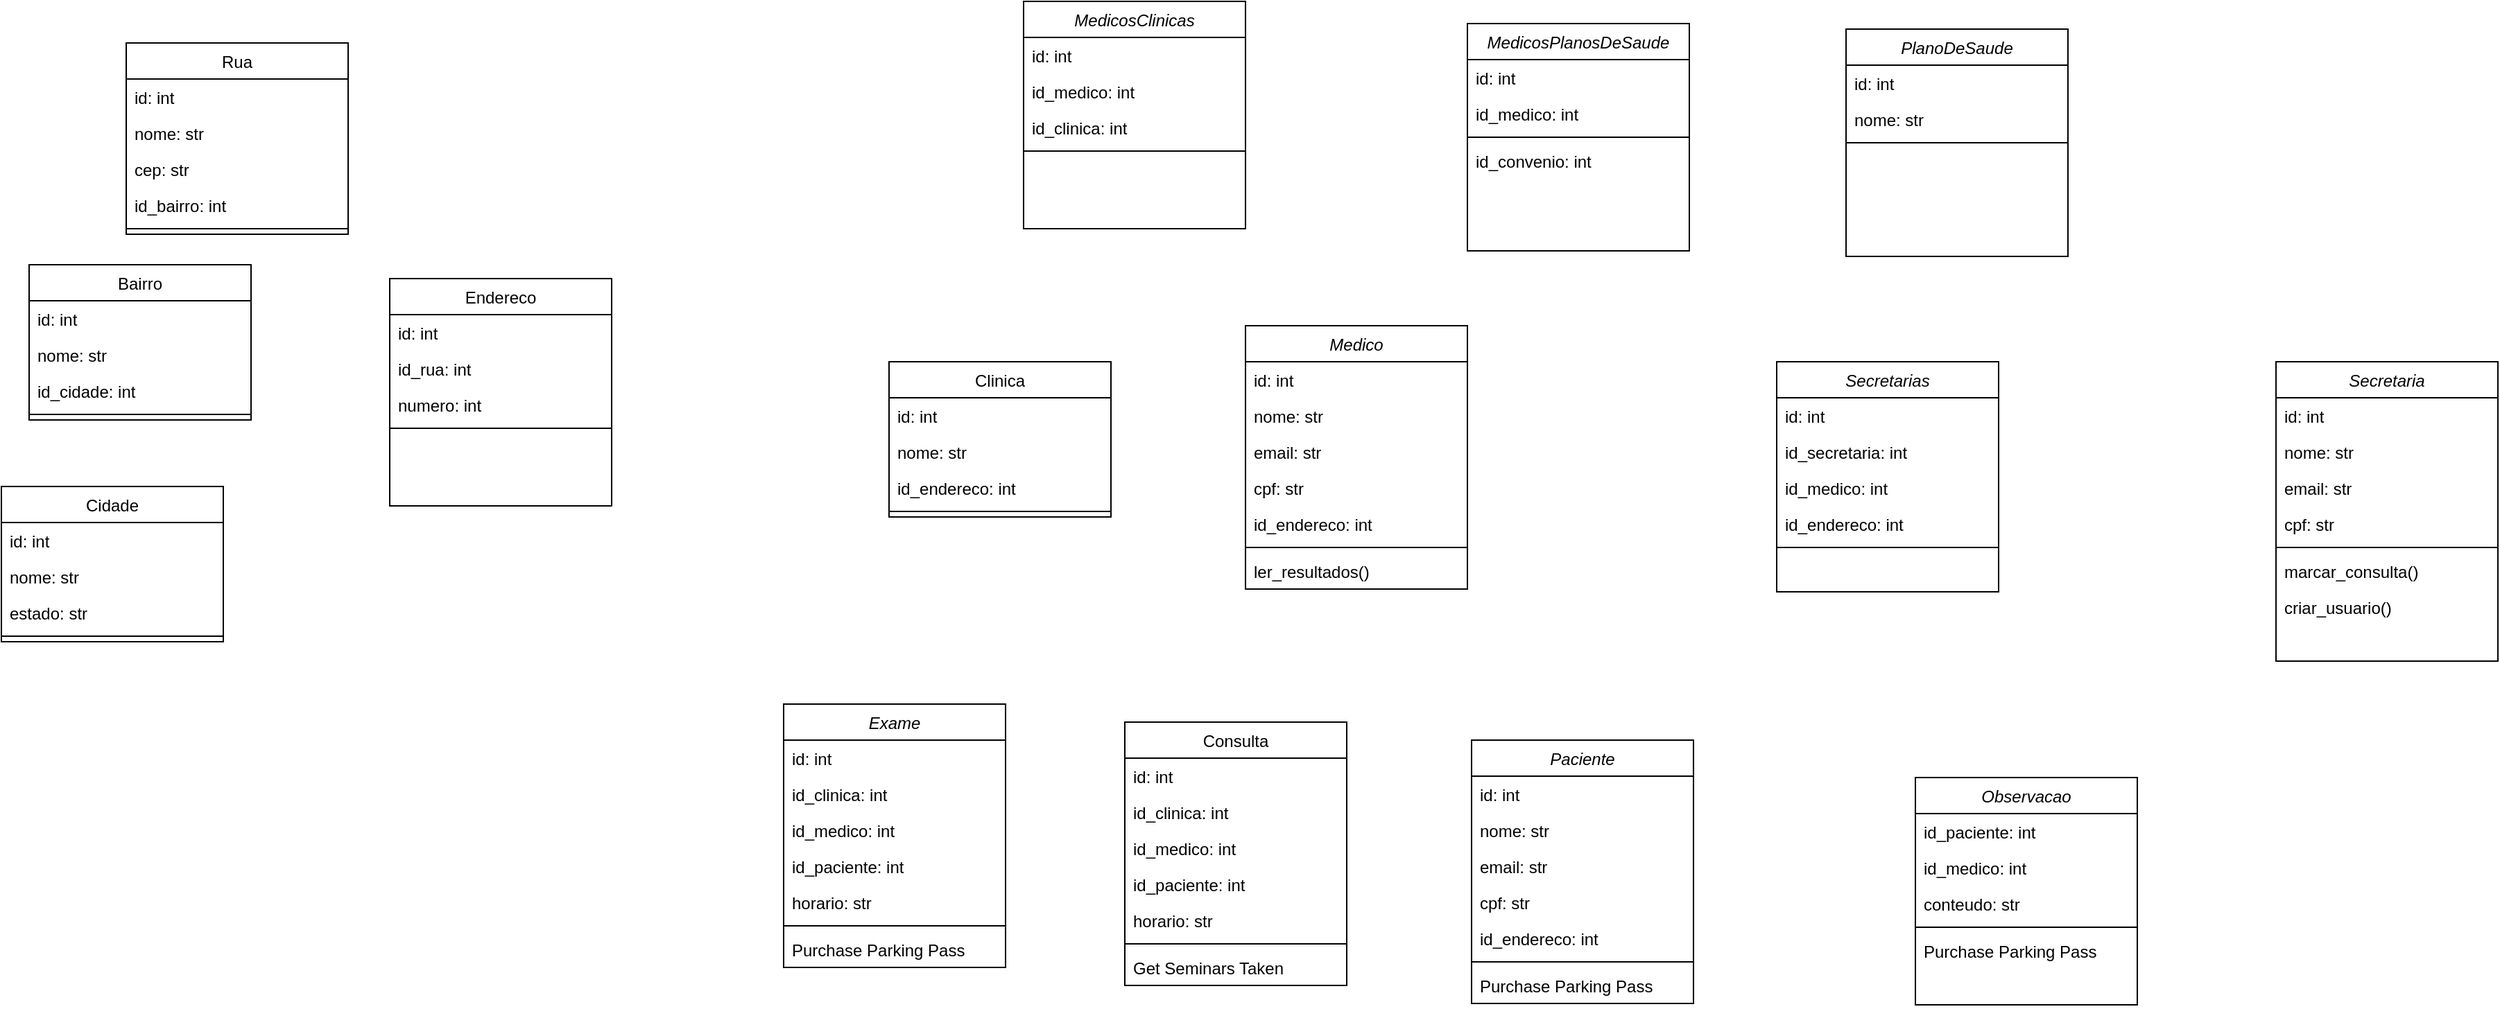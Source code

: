 <mxfile version="26.1.1">
  <diagram id="C5RBs43oDa-KdzZeNtuy" name="Page-1">
    <mxGraphModel dx="2589" dy="1990" grid="1" gridSize="10" guides="1" tooltips="1" connect="1" arrows="1" fold="1" page="1" pageScale="1" pageWidth="827" pageHeight="1169" math="0" shadow="0">
      <root>
        <mxCell id="WIyWlLk6GJQsqaUBKTNV-0" />
        <mxCell id="WIyWlLk6GJQsqaUBKTNV-1" parent="WIyWlLk6GJQsqaUBKTNV-0" />
        <mxCell id="zkfFHV4jXpPFQw0GAbJ--0" value="Observacao" style="swimlane;fontStyle=2;align=center;verticalAlign=top;childLayout=stackLayout;horizontal=1;startSize=26;horizontalStack=0;resizeParent=1;resizeLast=0;collapsible=1;marginBottom=0;rounded=0;shadow=0;strokeWidth=1;" parent="WIyWlLk6GJQsqaUBKTNV-1" vertex="1">
          <mxGeometry x="1150" y="380" width="160" height="164" as="geometry">
            <mxRectangle x="230" y="140" width="160" height="26" as="alternateBounds" />
          </mxGeometry>
        </mxCell>
        <mxCell id="zkfFHV4jXpPFQw0GAbJ--1" value="id_paciente: int" style="text;align=left;verticalAlign=top;spacingLeft=4;spacingRight=4;overflow=hidden;rotatable=0;points=[[0,0.5],[1,0.5]];portConstraint=eastwest;" parent="zkfFHV4jXpPFQw0GAbJ--0" vertex="1">
          <mxGeometry y="26" width="160" height="26" as="geometry" />
        </mxCell>
        <mxCell id="SX7Bbc2QHcD6YAkWvThL-48" value="id_medico: int" style="text;align=left;verticalAlign=top;spacingLeft=4;spacingRight=4;overflow=hidden;rotatable=0;points=[[0,0.5],[1,0.5]];portConstraint=eastwest;" vertex="1" parent="zkfFHV4jXpPFQw0GAbJ--0">
          <mxGeometry y="52" width="160" height="26" as="geometry" />
        </mxCell>
        <mxCell id="zkfFHV4jXpPFQw0GAbJ--2" value="conteudo: str" style="text;align=left;verticalAlign=top;spacingLeft=4;spacingRight=4;overflow=hidden;rotatable=0;points=[[0,0.5],[1,0.5]];portConstraint=eastwest;rounded=0;shadow=0;html=0;" parent="zkfFHV4jXpPFQw0GAbJ--0" vertex="1">
          <mxGeometry y="78" width="160" height="26" as="geometry" />
        </mxCell>
        <mxCell id="zkfFHV4jXpPFQw0GAbJ--4" value="" style="line;html=1;strokeWidth=1;align=left;verticalAlign=middle;spacingTop=-1;spacingLeft=3;spacingRight=3;rotatable=0;labelPosition=right;points=[];portConstraint=eastwest;" parent="zkfFHV4jXpPFQw0GAbJ--0" vertex="1">
          <mxGeometry y="104" width="160" height="8" as="geometry" />
        </mxCell>
        <mxCell id="zkfFHV4jXpPFQw0GAbJ--5" value="Purchase Parking Pass" style="text;align=left;verticalAlign=top;spacingLeft=4;spacingRight=4;overflow=hidden;rotatable=0;points=[[0,0.5],[1,0.5]];portConstraint=eastwest;" parent="zkfFHV4jXpPFQw0GAbJ--0" vertex="1">
          <mxGeometry y="112" width="160" height="26" as="geometry" />
        </mxCell>
        <mxCell id="zkfFHV4jXpPFQw0GAbJ--6" value="Consulta" style="swimlane;fontStyle=0;align=center;verticalAlign=top;childLayout=stackLayout;horizontal=1;startSize=26;horizontalStack=0;resizeParent=1;resizeLast=0;collapsible=1;marginBottom=0;rounded=0;shadow=0;strokeWidth=1;" parent="WIyWlLk6GJQsqaUBKTNV-1" vertex="1">
          <mxGeometry x="580" y="340" width="160" height="190" as="geometry">
            <mxRectangle x="130" y="380" width="160" height="26" as="alternateBounds" />
          </mxGeometry>
        </mxCell>
        <mxCell id="zkfFHV4jXpPFQw0GAbJ--8" value="id: int" style="text;align=left;verticalAlign=top;spacingLeft=4;spacingRight=4;overflow=hidden;rotatable=0;points=[[0,0.5],[1,0.5]];portConstraint=eastwest;rounded=0;shadow=0;html=0;" parent="zkfFHV4jXpPFQw0GAbJ--6" vertex="1">
          <mxGeometry y="26" width="160" height="26" as="geometry" />
        </mxCell>
        <mxCell id="SX7Bbc2QHcD6YAkWvThL-60" value="id_clinica: int" style="text;align=left;verticalAlign=top;spacingLeft=4;spacingRight=4;overflow=hidden;rotatable=0;points=[[0,0.5],[1,0.5]];portConstraint=eastwest;rounded=0;shadow=0;html=0;" vertex="1" parent="zkfFHV4jXpPFQw0GAbJ--6">
          <mxGeometry y="52" width="160" height="26" as="geometry" />
        </mxCell>
        <mxCell id="SX7Bbc2QHcD6YAkWvThL-52" value="id_medico: int" style="text;align=left;verticalAlign=top;spacingLeft=4;spacingRight=4;overflow=hidden;rotatable=0;points=[[0,0.5],[1,0.5]];portConstraint=eastwest;" vertex="1" parent="zkfFHV4jXpPFQw0GAbJ--6">
          <mxGeometry y="78" width="160" height="26" as="geometry" />
        </mxCell>
        <mxCell id="SX7Bbc2QHcD6YAkWvThL-54" value="id_paciente: int" style="text;align=left;verticalAlign=top;spacingLeft=4;spacingRight=4;overflow=hidden;rotatable=0;points=[[0,0.5],[1,0.5]];portConstraint=eastwest;" vertex="1" parent="zkfFHV4jXpPFQw0GAbJ--6">
          <mxGeometry y="104" width="160" height="26" as="geometry" />
        </mxCell>
        <mxCell id="zkfFHV4jXpPFQw0GAbJ--7" value="horario: str" style="text;align=left;verticalAlign=top;spacingLeft=4;spacingRight=4;overflow=hidden;rotatable=0;points=[[0,0.5],[1,0.5]];portConstraint=eastwest;" parent="zkfFHV4jXpPFQw0GAbJ--6" vertex="1">
          <mxGeometry y="130" width="160" height="26" as="geometry" />
        </mxCell>
        <mxCell id="zkfFHV4jXpPFQw0GAbJ--9" value="" style="line;html=1;strokeWidth=1;align=left;verticalAlign=middle;spacingTop=-1;spacingLeft=3;spacingRight=3;rotatable=0;labelPosition=right;points=[];portConstraint=eastwest;" parent="zkfFHV4jXpPFQw0GAbJ--6" vertex="1">
          <mxGeometry y="156" width="160" height="8" as="geometry" />
        </mxCell>
        <mxCell id="zkfFHV4jXpPFQw0GAbJ--11" value="Get Seminars Taken" style="text;align=left;verticalAlign=top;spacingLeft=4;spacingRight=4;overflow=hidden;rotatable=0;points=[[0,0.5],[1,0.5]];portConstraint=eastwest;" parent="zkfFHV4jXpPFQw0GAbJ--6" vertex="1">
          <mxGeometry y="164" width="160" height="26" as="geometry" />
        </mxCell>
        <mxCell id="zkfFHV4jXpPFQw0GAbJ--13" value="Clinica" style="swimlane;fontStyle=0;align=center;verticalAlign=top;childLayout=stackLayout;horizontal=1;startSize=26;horizontalStack=0;resizeParent=1;resizeLast=0;collapsible=1;marginBottom=0;rounded=0;shadow=0;strokeWidth=1;" parent="WIyWlLk6GJQsqaUBKTNV-1" vertex="1">
          <mxGeometry x="410" y="80" width="160" height="112" as="geometry">
            <mxRectangle x="340" y="380" width="170" height="26" as="alternateBounds" />
          </mxGeometry>
        </mxCell>
        <mxCell id="zkfFHV4jXpPFQw0GAbJ--14" value="id: int" style="text;align=left;verticalAlign=top;spacingLeft=4;spacingRight=4;overflow=hidden;rotatable=0;points=[[0,0.5],[1,0.5]];portConstraint=eastwest;" parent="zkfFHV4jXpPFQw0GAbJ--13" vertex="1">
          <mxGeometry y="26" width="160" height="26" as="geometry" />
        </mxCell>
        <mxCell id="SX7Bbc2QHcD6YAkWvThL-89" value="nome: str" style="text;align=left;verticalAlign=top;spacingLeft=4;spacingRight=4;overflow=hidden;rotatable=0;points=[[0,0.5],[1,0.5]];portConstraint=eastwest;" vertex="1" parent="zkfFHV4jXpPFQw0GAbJ--13">
          <mxGeometry y="52" width="160" height="26" as="geometry" />
        </mxCell>
        <mxCell id="SX7Bbc2QHcD6YAkWvThL-118" value="id_endereco: int" style="text;align=left;verticalAlign=top;spacingLeft=4;spacingRight=4;overflow=hidden;rotatable=0;points=[[0,0.5],[1,0.5]];portConstraint=eastwest;" vertex="1" parent="zkfFHV4jXpPFQw0GAbJ--13">
          <mxGeometry y="78" width="160" height="26" as="geometry" />
        </mxCell>
        <mxCell id="zkfFHV4jXpPFQw0GAbJ--15" value="" style="line;html=1;strokeWidth=1;align=left;verticalAlign=middle;spacingTop=-1;spacingLeft=3;spacingRight=3;rotatable=0;labelPosition=right;points=[];portConstraint=eastwest;" parent="zkfFHV4jXpPFQw0GAbJ--13" vertex="1">
          <mxGeometry y="104" width="160" height="8" as="geometry" />
        </mxCell>
        <mxCell id="SX7Bbc2QHcD6YAkWvThL-0" value="Paciente" style="swimlane;fontStyle=2;align=center;verticalAlign=top;childLayout=stackLayout;horizontal=1;startSize=26;horizontalStack=0;resizeParent=1;resizeLast=0;collapsible=1;marginBottom=0;rounded=0;shadow=0;strokeWidth=1;" vertex="1" parent="WIyWlLk6GJQsqaUBKTNV-1">
          <mxGeometry x="830" y="353" width="160" height="190" as="geometry">
            <mxRectangle x="230" y="140" width="160" height="26" as="alternateBounds" />
          </mxGeometry>
        </mxCell>
        <mxCell id="SX7Bbc2QHcD6YAkWvThL-71" value="id: int" style="text;align=left;verticalAlign=top;spacingLeft=4;spacingRight=4;overflow=hidden;rotatable=0;points=[[0,0.5],[1,0.5]];portConstraint=eastwest;" vertex="1" parent="SX7Bbc2QHcD6YAkWvThL-0">
          <mxGeometry y="26" width="160" height="26" as="geometry" />
        </mxCell>
        <mxCell id="SX7Bbc2QHcD6YAkWvThL-73" value="nome: str" style="text;align=left;verticalAlign=top;spacingLeft=4;spacingRight=4;overflow=hidden;rotatable=0;points=[[0,0.5],[1,0.5]];portConstraint=eastwest;rounded=0;shadow=0;html=0;" vertex="1" parent="SX7Bbc2QHcD6YAkWvThL-0">
          <mxGeometry y="52" width="160" height="26" as="geometry" />
        </mxCell>
        <mxCell id="SX7Bbc2QHcD6YAkWvThL-78" value="email: str" style="text;align=left;verticalAlign=top;spacingLeft=4;spacingRight=4;overflow=hidden;rotatable=0;points=[[0,0.5],[1,0.5]];portConstraint=eastwest;rounded=0;shadow=0;html=0;" vertex="1" parent="SX7Bbc2QHcD6YAkWvThL-0">
          <mxGeometry y="78" width="160" height="26" as="geometry" />
        </mxCell>
        <mxCell id="SX7Bbc2QHcD6YAkWvThL-72" value="cpf: str" style="text;align=left;verticalAlign=top;spacingLeft=4;spacingRight=4;overflow=hidden;rotatable=0;points=[[0,0.5],[1,0.5]];portConstraint=eastwest;" vertex="1" parent="SX7Bbc2QHcD6YAkWvThL-0">
          <mxGeometry y="104" width="160" height="26" as="geometry" />
        </mxCell>
        <mxCell id="SX7Bbc2QHcD6YAkWvThL-141" value="id_endereco: int" style="text;align=left;verticalAlign=top;spacingLeft=4;spacingRight=4;overflow=hidden;rotatable=0;points=[[0,0.5],[1,0.5]];portConstraint=eastwest;" vertex="1" parent="SX7Bbc2QHcD6YAkWvThL-0">
          <mxGeometry y="130" width="160" height="26" as="geometry" />
        </mxCell>
        <mxCell id="SX7Bbc2QHcD6YAkWvThL-4" value="" style="line;html=1;strokeWidth=1;align=left;verticalAlign=middle;spacingTop=-1;spacingLeft=3;spacingRight=3;rotatable=0;labelPosition=right;points=[];portConstraint=eastwest;" vertex="1" parent="SX7Bbc2QHcD6YAkWvThL-0">
          <mxGeometry y="156" width="160" height="8" as="geometry" />
        </mxCell>
        <mxCell id="SX7Bbc2QHcD6YAkWvThL-5" value="Purchase Parking Pass" style="text;align=left;verticalAlign=top;spacingLeft=4;spacingRight=4;overflow=hidden;rotatable=0;points=[[0,0.5],[1,0.5]];portConstraint=eastwest;" vertex="1" parent="SX7Bbc2QHcD6YAkWvThL-0">
          <mxGeometry y="164" width="160" height="26" as="geometry" />
        </mxCell>
        <mxCell id="SX7Bbc2QHcD6YAkWvThL-7" value="Medico" style="swimlane;fontStyle=2;align=center;verticalAlign=top;childLayout=stackLayout;horizontal=1;startSize=26;horizontalStack=0;resizeParent=1;resizeLast=0;collapsible=1;marginBottom=0;rounded=0;shadow=0;strokeWidth=1;" vertex="1" parent="WIyWlLk6GJQsqaUBKTNV-1">
          <mxGeometry x="667" y="54" width="160" height="190" as="geometry">
            <mxRectangle x="230" y="140" width="160" height="26" as="alternateBounds" />
          </mxGeometry>
        </mxCell>
        <mxCell id="SX7Bbc2QHcD6YAkWvThL-68" value="id: int" style="text;align=left;verticalAlign=top;spacingLeft=4;spacingRight=4;overflow=hidden;rotatable=0;points=[[0,0.5],[1,0.5]];portConstraint=eastwest;" vertex="1" parent="SX7Bbc2QHcD6YAkWvThL-7">
          <mxGeometry y="26" width="160" height="26" as="geometry" />
        </mxCell>
        <mxCell id="SX7Bbc2QHcD6YAkWvThL-69" value="nome: str" style="text;align=left;verticalAlign=top;spacingLeft=4;spacingRight=4;overflow=hidden;rotatable=0;points=[[0,0.5],[1,0.5]];portConstraint=eastwest;" vertex="1" parent="SX7Bbc2QHcD6YAkWvThL-7">
          <mxGeometry y="52" width="160" height="26" as="geometry" />
        </mxCell>
        <mxCell id="SX7Bbc2QHcD6YAkWvThL-70" value="email: str" style="text;align=left;verticalAlign=top;spacingLeft=4;spacingRight=4;overflow=hidden;rotatable=0;points=[[0,0.5],[1,0.5]];portConstraint=eastwest;rounded=0;shadow=0;html=0;" vertex="1" parent="SX7Bbc2QHcD6YAkWvThL-7">
          <mxGeometry y="78" width="160" height="26" as="geometry" />
        </mxCell>
        <mxCell id="SX7Bbc2QHcD6YAkWvThL-79" value="cpf: str" style="text;align=left;verticalAlign=top;spacingLeft=4;spacingRight=4;overflow=hidden;rotatable=0;points=[[0,0.5],[1,0.5]];portConstraint=eastwest;" vertex="1" parent="SX7Bbc2QHcD6YAkWvThL-7">
          <mxGeometry y="104" width="160" height="26" as="geometry" />
        </mxCell>
        <mxCell id="SX7Bbc2QHcD6YAkWvThL-142" value="id_endereco: int" style="text;align=left;verticalAlign=top;spacingLeft=4;spacingRight=4;overflow=hidden;rotatable=0;points=[[0,0.5],[1,0.5]];portConstraint=eastwest;" vertex="1" parent="SX7Bbc2QHcD6YAkWvThL-7">
          <mxGeometry y="130" width="160" height="26" as="geometry" />
        </mxCell>
        <mxCell id="SX7Bbc2QHcD6YAkWvThL-11" value="" style="line;html=1;strokeWidth=1;align=left;verticalAlign=middle;spacingTop=-1;spacingLeft=3;spacingRight=3;rotatable=0;labelPosition=right;points=[];portConstraint=eastwest;" vertex="1" parent="SX7Bbc2QHcD6YAkWvThL-7">
          <mxGeometry y="156" width="160" height="8" as="geometry" />
        </mxCell>
        <mxCell id="SX7Bbc2QHcD6YAkWvThL-12" value="ler_resultados()" style="text;align=left;verticalAlign=top;spacingLeft=4;spacingRight=4;overflow=hidden;rotatable=0;points=[[0,0.5],[1,0.5]];portConstraint=eastwest;" vertex="1" parent="SX7Bbc2QHcD6YAkWvThL-7">
          <mxGeometry y="164" width="160" height="26" as="geometry" />
        </mxCell>
        <mxCell id="SX7Bbc2QHcD6YAkWvThL-14" value="Exame" style="swimlane;fontStyle=2;align=center;verticalAlign=top;childLayout=stackLayout;horizontal=1;startSize=26;horizontalStack=0;resizeParent=1;resizeLast=0;collapsible=1;marginBottom=0;rounded=0;shadow=0;strokeWidth=1;" vertex="1" parent="WIyWlLk6GJQsqaUBKTNV-1">
          <mxGeometry x="334" y="327" width="160" height="190" as="geometry">
            <mxRectangle x="230" y="140" width="160" height="26" as="alternateBounds" />
          </mxGeometry>
        </mxCell>
        <mxCell id="SX7Bbc2QHcD6YAkWvThL-17" value="id: int" style="text;align=left;verticalAlign=top;spacingLeft=4;spacingRight=4;overflow=hidden;rotatable=0;points=[[0,0.5],[1,0.5]];portConstraint=eastwest;rounded=0;shadow=0;html=0;" vertex="1" parent="SX7Bbc2QHcD6YAkWvThL-14">
          <mxGeometry y="26" width="160" height="26" as="geometry" />
        </mxCell>
        <mxCell id="SX7Bbc2QHcD6YAkWvThL-117" value="id_clinica: int" style="text;align=left;verticalAlign=top;spacingLeft=4;spacingRight=4;overflow=hidden;rotatable=0;points=[[0,0.5],[1,0.5]];portConstraint=eastwest;rounded=0;shadow=0;html=0;" vertex="1" parent="SX7Bbc2QHcD6YAkWvThL-14">
          <mxGeometry y="52" width="160" height="26" as="geometry" />
        </mxCell>
        <mxCell id="SX7Bbc2QHcD6YAkWvThL-15" value="id_medico: int" style="text;align=left;verticalAlign=top;spacingLeft=4;spacingRight=4;overflow=hidden;rotatable=0;points=[[0,0.5],[1,0.5]];portConstraint=eastwest;" vertex="1" parent="SX7Bbc2QHcD6YAkWvThL-14">
          <mxGeometry y="78" width="160" height="26" as="geometry" />
        </mxCell>
        <mxCell id="SX7Bbc2QHcD6YAkWvThL-16" value="id_paciente: int" style="text;align=left;verticalAlign=top;spacingLeft=4;spacingRight=4;overflow=hidden;rotatable=0;points=[[0,0.5],[1,0.5]];portConstraint=eastwest;rounded=0;shadow=0;html=0;" vertex="1" parent="SX7Bbc2QHcD6YAkWvThL-14">
          <mxGeometry y="104" width="160" height="26" as="geometry" />
        </mxCell>
        <mxCell id="SX7Bbc2QHcD6YAkWvThL-35" value="horario: str" style="text;align=left;verticalAlign=top;spacingLeft=4;spacingRight=4;overflow=hidden;rotatable=0;points=[[0,0.5],[1,0.5]];portConstraint=eastwest;rounded=0;shadow=0;html=0;" vertex="1" parent="SX7Bbc2QHcD6YAkWvThL-14">
          <mxGeometry y="130" width="160" height="26" as="geometry" />
        </mxCell>
        <mxCell id="SX7Bbc2QHcD6YAkWvThL-18" value="" style="line;html=1;strokeWidth=1;align=left;verticalAlign=middle;spacingTop=-1;spacingLeft=3;spacingRight=3;rotatable=0;labelPosition=right;points=[];portConstraint=eastwest;" vertex="1" parent="SX7Bbc2QHcD6YAkWvThL-14">
          <mxGeometry y="156" width="160" height="8" as="geometry" />
        </mxCell>
        <mxCell id="SX7Bbc2QHcD6YAkWvThL-19" value="Purchase Parking Pass" style="text;align=left;verticalAlign=top;spacingLeft=4;spacingRight=4;overflow=hidden;rotatable=0;points=[[0,0.5],[1,0.5]];portConstraint=eastwest;" vertex="1" parent="SX7Bbc2QHcD6YAkWvThL-14">
          <mxGeometry y="164" width="160" height="26" as="geometry" />
        </mxCell>
        <mxCell id="SX7Bbc2QHcD6YAkWvThL-39" value="Secretaria" style="swimlane;fontStyle=2;align=center;verticalAlign=top;childLayout=stackLayout;horizontal=1;startSize=26;horizontalStack=0;resizeParent=1;resizeLast=0;collapsible=1;marginBottom=0;rounded=0;shadow=0;strokeWidth=1;" vertex="1" parent="WIyWlLk6GJQsqaUBKTNV-1">
          <mxGeometry x="1410" y="80" width="160" height="216" as="geometry">
            <mxRectangle x="230" y="140" width="160" height="26" as="alternateBounds" />
          </mxGeometry>
        </mxCell>
        <mxCell id="SX7Bbc2QHcD6YAkWvThL-74" value="id: int" style="text;align=left;verticalAlign=top;spacingLeft=4;spacingRight=4;overflow=hidden;rotatable=0;points=[[0,0.5],[1,0.5]];portConstraint=eastwest;" vertex="1" parent="SX7Bbc2QHcD6YAkWvThL-39">
          <mxGeometry y="26" width="160" height="26" as="geometry" />
        </mxCell>
        <mxCell id="SX7Bbc2QHcD6YAkWvThL-75" value="nome: str" style="text;align=left;verticalAlign=top;spacingLeft=4;spacingRight=4;overflow=hidden;rotatable=0;points=[[0,0.5],[1,0.5]];portConstraint=eastwest;" vertex="1" parent="SX7Bbc2QHcD6YAkWvThL-39">
          <mxGeometry y="52" width="160" height="26" as="geometry" />
        </mxCell>
        <mxCell id="SX7Bbc2QHcD6YAkWvThL-76" value="email: str" style="text;align=left;verticalAlign=top;spacingLeft=4;spacingRight=4;overflow=hidden;rotatable=0;points=[[0,0.5],[1,0.5]];portConstraint=eastwest;rounded=0;shadow=0;html=0;" vertex="1" parent="SX7Bbc2QHcD6YAkWvThL-39">
          <mxGeometry y="78" width="160" height="26" as="geometry" />
        </mxCell>
        <mxCell id="SX7Bbc2QHcD6YAkWvThL-80" value="cpf: str" style="text;align=left;verticalAlign=top;spacingLeft=4;spacingRight=4;overflow=hidden;rotatable=0;points=[[0,0.5],[1,0.5]];portConstraint=eastwest;" vertex="1" parent="SX7Bbc2QHcD6YAkWvThL-39">
          <mxGeometry y="104" width="160" height="26" as="geometry" />
        </mxCell>
        <mxCell id="SX7Bbc2QHcD6YAkWvThL-40" value="" style="line;html=1;strokeWidth=1;align=left;verticalAlign=middle;spacingTop=-1;spacingLeft=3;spacingRight=3;rotatable=0;labelPosition=right;points=[];portConstraint=eastwest;" vertex="1" parent="SX7Bbc2QHcD6YAkWvThL-39">
          <mxGeometry y="130" width="160" height="8" as="geometry" />
        </mxCell>
        <mxCell id="SX7Bbc2QHcD6YAkWvThL-41" value="marcar_consulta()" style="text;align=left;verticalAlign=top;spacingLeft=4;spacingRight=4;overflow=hidden;rotatable=0;points=[[0,0.5],[1,0.5]];portConstraint=eastwest;" vertex="1" parent="SX7Bbc2QHcD6YAkWvThL-39">
          <mxGeometry y="138" width="160" height="26" as="geometry" />
        </mxCell>
        <mxCell id="SX7Bbc2QHcD6YAkWvThL-81" value="criar_usuario()" style="text;align=left;verticalAlign=top;spacingLeft=4;spacingRight=4;overflow=hidden;rotatable=0;points=[[0,0.5],[1,0.5]];portConstraint=eastwest;" vertex="1" parent="SX7Bbc2QHcD6YAkWvThL-39">
          <mxGeometry y="164" width="160" height="26" as="geometry" />
        </mxCell>
        <mxCell id="SX7Bbc2QHcD6YAkWvThL-82" value="MedicosClinicas" style="swimlane;fontStyle=2;align=center;verticalAlign=top;childLayout=stackLayout;horizontal=1;startSize=26;horizontalStack=0;resizeParent=1;resizeLast=0;collapsible=1;marginBottom=0;rounded=0;shadow=0;strokeWidth=1;" vertex="1" parent="WIyWlLk6GJQsqaUBKTNV-1">
          <mxGeometry x="507" y="-180" width="160" height="164" as="geometry">
            <mxRectangle x="230" y="140" width="160" height="26" as="alternateBounds" />
          </mxGeometry>
        </mxCell>
        <mxCell id="SX7Bbc2QHcD6YAkWvThL-83" value="id: int" style="text;align=left;verticalAlign=top;spacingLeft=4;spacingRight=4;overflow=hidden;rotatable=0;points=[[0,0.5],[1,0.5]];portConstraint=eastwest;" vertex="1" parent="SX7Bbc2QHcD6YAkWvThL-82">
          <mxGeometry y="26" width="160" height="26" as="geometry" />
        </mxCell>
        <mxCell id="SX7Bbc2QHcD6YAkWvThL-84" value="id_medico: int" style="text;align=left;verticalAlign=top;spacingLeft=4;spacingRight=4;overflow=hidden;rotatable=0;points=[[0,0.5],[1,0.5]];portConstraint=eastwest;" vertex="1" parent="SX7Bbc2QHcD6YAkWvThL-82">
          <mxGeometry y="52" width="160" height="26" as="geometry" />
        </mxCell>
        <mxCell id="SX7Bbc2QHcD6YAkWvThL-85" value="id_clinica: int" style="text;align=left;verticalAlign=top;spacingLeft=4;spacingRight=4;overflow=hidden;rotatable=0;points=[[0,0.5],[1,0.5]];portConstraint=eastwest;rounded=0;shadow=0;html=0;" vertex="1" parent="SX7Bbc2QHcD6YAkWvThL-82">
          <mxGeometry y="78" width="160" height="26" as="geometry" />
        </mxCell>
        <mxCell id="SX7Bbc2QHcD6YAkWvThL-87" value="" style="line;html=1;strokeWidth=1;align=left;verticalAlign=middle;spacingTop=-1;spacingLeft=3;spacingRight=3;rotatable=0;labelPosition=right;points=[];portConstraint=eastwest;" vertex="1" parent="SX7Bbc2QHcD6YAkWvThL-82">
          <mxGeometry y="104" width="160" height="8" as="geometry" />
        </mxCell>
        <mxCell id="SX7Bbc2QHcD6YAkWvThL-91" value="Secretarias" style="swimlane;fontStyle=2;align=center;verticalAlign=top;childLayout=stackLayout;horizontal=1;startSize=26;horizontalStack=0;resizeParent=1;resizeLast=0;collapsible=1;marginBottom=0;rounded=0;shadow=0;strokeWidth=1;" vertex="1" parent="WIyWlLk6GJQsqaUBKTNV-1">
          <mxGeometry x="1050" y="80" width="160" height="166" as="geometry">
            <mxRectangle x="230" y="140" width="160" height="26" as="alternateBounds" />
          </mxGeometry>
        </mxCell>
        <mxCell id="SX7Bbc2QHcD6YAkWvThL-92" value="id: int" style="text;align=left;verticalAlign=top;spacingLeft=4;spacingRight=4;overflow=hidden;rotatable=0;points=[[0,0.5],[1,0.5]];portConstraint=eastwest;" vertex="1" parent="SX7Bbc2QHcD6YAkWvThL-91">
          <mxGeometry y="26" width="160" height="26" as="geometry" />
        </mxCell>
        <mxCell id="SX7Bbc2QHcD6YAkWvThL-93" value="id_secretaria: int" style="text;align=left;verticalAlign=top;spacingLeft=4;spacingRight=4;overflow=hidden;rotatable=0;points=[[0,0.5],[1,0.5]];portConstraint=eastwest;" vertex="1" parent="SX7Bbc2QHcD6YAkWvThL-91">
          <mxGeometry y="52" width="160" height="26" as="geometry" />
        </mxCell>
        <mxCell id="SX7Bbc2QHcD6YAkWvThL-94" value="id_medico: int" style="text;align=left;verticalAlign=top;spacingLeft=4;spacingRight=4;overflow=hidden;rotatable=0;points=[[0,0.5],[1,0.5]];portConstraint=eastwest;rounded=0;shadow=0;html=0;" vertex="1" parent="SX7Bbc2QHcD6YAkWvThL-91">
          <mxGeometry y="78" width="160" height="26" as="geometry" />
        </mxCell>
        <mxCell id="SX7Bbc2QHcD6YAkWvThL-143" value="id_endereco: int" style="text;align=left;verticalAlign=top;spacingLeft=4;spacingRight=4;overflow=hidden;rotatable=0;points=[[0,0.5],[1,0.5]];portConstraint=eastwest;" vertex="1" parent="SX7Bbc2QHcD6YAkWvThL-91">
          <mxGeometry y="104" width="160" height="26" as="geometry" />
        </mxCell>
        <mxCell id="SX7Bbc2QHcD6YAkWvThL-97" value="" style="line;html=1;strokeWidth=1;align=left;verticalAlign=middle;spacingTop=-1;spacingLeft=3;spacingRight=3;rotatable=0;labelPosition=right;points=[];portConstraint=eastwest;" vertex="1" parent="SX7Bbc2QHcD6YAkWvThL-91">
          <mxGeometry y="130" width="160" height="8" as="geometry" />
        </mxCell>
        <mxCell id="SX7Bbc2QHcD6YAkWvThL-107" value="MedicosPlanosDeSaude" style="swimlane;fontStyle=2;align=center;verticalAlign=top;childLayout=stackLayout;horizontal=1;startSize=26;horizontalStack=0;resizeParent=1;resizeLast=0;collapsible=1;marginBottom=0;rounded=0;shadow=0;strokeWidth=1;" vertex="1" parent="WIyWlLk6GJQsqaUBKTNV-1">
          <mxGeometry x="827" y="-164" width="160" height="164" as="geometry">
            <mxRectangle x="230" y="140" width="160" height="26" as="alternateBounds" />
          </mxGeometry>
        </mxCell>
        <mxCell id="SX7Bbc2QHcD6YAkWvThL-108" value="id: int" style="text;align=left;verticalAlign=top;spacingLeft=4;spacingRight=4;overflow=hidden;rotatable=0;points=[[0,0.5],[1,0.5]];portConstraint=eastwest;" vertex="1" parent="SX7Bbc2QHcD6YAkWvThL-107">
          <mxGeometry y="26" width="160" height="26" as="geometry" />
        </mxCell>
        <mxCell id="SX7Bbc2QHcD6YAkWvThL-109" value="id_medico: int" style="text;align=left;verticalAlign=top;spacingLeft=4;spacingRight=4;overflow=hidden;rotatable=0;points=[[0,0.5],[1,0.5]];portConstraint=eastwest;" vertex="1" parent="SX7Bbc2QHcD6YAkWvThL-107">
          <mxGeometry y="52" width="160" height="26" as="geometry" />
        </mxCell>
        <mxCell id="SX7Bbc2QHcD6YAkWvThL-110" value="" style="line;html=1;strokeWidth=1;align=left;verticalAlign=middle;spacingTop=-1;spacingLeft=3;spacingRight=3;rotatable=0;labelPosition=right;points=[];portConstraint=eastwest;" vertex="1" parent="SX7Bbc2QHcD6YAkWvThL-107">
          <mxGeometry y="78" width="160" height="8" as="geometry" />
        </mxCell>
        <mxCell id="SX7Bbc2QHcD6YAkWvThL-111" value="id_convenio: int" style="text;align=left;verticalAlign=top;spacingLeft=4;spacingRight=4;overflow=hidden;rotatable=0;points=[[0,0.5],[1,0.5]];portConstraint=eastwest;" vertex="1" parent="SX7Bbc2QHcD6YAkWvThL-107">
          <mxGeometry y="86" width="160" height="26" as="geometry" />
        </mxCell>
        <mxCell id="SX7Bbc2QHcD6YAkWvThL-112" value="PlanoDeSaude" style="swimlane;fontStyle=2;align=center;verticalAlign=top;childLayout=stackLayout;horizontal=1;startSize=26;horizontalStack=0;resizeParent=1;resizeLast=0;collapsible=1;marginBottom=0;rounded=0;shadow=0;strokeWidth=1;" vertex="1" parent="WIyWlLk6GJQsqaUBKTNV-1">
          <mxGeometry x="1100" y="-160" width="160" height="164" as="geometry">
            <mxRectangle x="230" y="140" width="160" height="26" as="alternateBounds" />
          </mxGeometry>
        </mxCell>
        <mxCell id="SX7Bbc2QHcD6YAkWvThL-113" value="id: int" style="text;align=left;verticalAlign=top;spacingLeft=4;spacingRight=4;overflow=hidden;rotatable=0;points=[[0,0.5],[1,0.5]];portConstraint=eastwest;" vertex="1" parent="SX7Bbc2QHcD6YAkWvThL-112">
          <mxGeometry y="26" width="160" height="26" as="geometry" />
        </mxCell>
        <mxCell id="SX7Bbc2QHcD6YAkWvThL-114" value="nome: str" style="text;align=left;verticalAlign=top;spacingLeft=4;spacingRight=4;overflow=hidden;rotatable=0;points=[[0,0.5],[1,0.5]];portConstraint=eastwest;" vertex="1" parent="SX7Bbc2QHcD6YAkWvThL-112">
          <mxGeometry y="52" width="160" height="26" as="geometry" />
        </mxCell>
        <mxCell id="SX7Bbc2QHcD6YAkWvThL-115" value="" style="line;html=1;strokeWidth=1;align=left;verticalAlign=middle;spacingTop=-1;spacingLeft=3;spacingRight=3;rotatable=0;labelPosition=right;points=[];portConstraint=eastwest;" vertex="1" parent="SX7Bbc2QHcD6YAkWvThL-112">
          <mxGeometry y="78" width="160" height="8" as="geometry" />
        </mxCell>
        <mxCell id="SX7Bbc2QHcD6YAkWvThL-119" value="Endereco" style="swimlane;fontStyle=0;align=center;verticalAlign=top;childLayout=stackLayout;horizontal=1;startSize=26;horizontalStack=0;resizeParent=1;resizeLast=0;collapsible=1;marginBottom=0;rounded=0;shadow=0;strokeWidth=1;" vertex="1" parent="WIyWlLk6GJQsqaUBKTNV-1">
          <mxGeometry x="50" y="20" width="160" height="164" as="geometry">
            <mxRectangle x="340" y="380" width="170" height="26" as="alternateBounds" />
          </mxGeometry>
        </mxCell>
        <mxCell id="SX7Bbc2QHcD6YAkWvThL-120" value="id: int" style="text;align=left;verticalAlign=top;spacingLeft=4;spacingRight=4;overflow=hidden;rotatable=0;points=[[0,0.5],[1,0.5]];portConstraint=eastwest;" vertex="1" parent="SX7Bbc2QHcD6YAkWvThL-119">
          <mxGeometry y="26" width="160" height="26" as="geometry" />
        </mxCell>
        <mxCell id="SX7Bbc2QHcD6YAkWvThL-121" value="id_rua: int" style="text;align=left;verticalAlign=top;spacingLeft=4;spacingRight=4;overflow=hidden;rotatable=0;points=[[0,0.5],[1,0.5]];portConstraint=eastwest;" vertex="1" parent="SX7Bbc2QHcD6YAkWvThL-119">
          <mxGeometry y="52" width="160" height="26" as="geometry" />
        </mxCell>
        <mxCell id="SX7Bbc2QHcD6YAkWvThL-122" value="numero: int" style="text;align=left;verticalAlign=top;spacingLeft=4;spacingRight=4;overflow=hidden;rotatable=0;points=[[0,0.5],[1,0.5]];portConstraint=eastwest;" vertex="1" parent="SX7Bbc2QHcD6YAkWvThL-119">
          <mxGeometry y="78" width="160" height="26" as="geometry" />
        </mxCell>
        <mxCell id="SX7Bbc2QHcD6YAkWvThL-123" value="" style="line;html=1;strokeWidth=1;align=left;verticalAlign=middle;spacingTop=-1;spacingLeft=3;spacingRight=3;rotatable=0;labelPosition=right;points=[];portConstraint=eastwest;" vertex="1" parent="SX7Bbc2QHcD6YAkWvThL-119">
          <mxGeometry y="104" width="160" height="8" as="geometry" />
        </mxCell>
        <mxCell id="SX7Bbc2QHcD6YAkWvThL-126" value="Rua" style="swimlane;fontStyle=0;align=center;verticalAlign=top;childLayout=stackLayout;horizontal=1;startSize=26;horizontalStack=0;resizeParent=1;resizeLast=0;collapsible=1;marginBottom=0;rounded=0;shadow=0;strokeWidth=1;" vertex="1" parent="WIyWlLk6GJQsqaUBKTNV-1">
          <mxGeometry x="-140" y="-150" width="160" height="138" as="geometry">
            <mxRectangle x="340" y="380" width="170" height="26" as="alternateBounds" />
          </mxGeometry>
        </mxCell>
        <mxCell id="SX7Bbc2QHcD6YAkWvThL-127" value="id: int" style="text;align=left;verticalAlign=top;spacingLeft=4;spacingRight=4;overflow=hidden;rotatable=0;points=[[0,0.5],[1,0.5]];portConstraint=eastwest;" vertex="1" parent="SX7Bbc2QHcD6YAkWvThL-126">
          <mxGeometry y="26" width="160" height="26" as="geometry" />
        </mxCell>
        <mxCell id="SX7Bbc2QHcD6YAkWvThL-128" value="nome: str" style="text;align=left;verticalAlign=top;spacingLeft=4;spacingRight=4;overflow=hidden;rotatable=0;points=[[0,0.5],[1,0.5]];portConstraint=eastwest;" vertex="1" parent="SX7Bbc2QHcD6YAkWvThL-126">
          <mxGeometry y="52" width="160" height="26" as="geometry" />
        </mxCell>
        <mxCell id="SX7Bbc2QHcD6YAkWvThL-150" value="cep: str" style="text;align=left;verticalAlign=top;spacingLeft=4;spacingRight=4;overflow=hidden;rotatable=0;points=[[0,0.5],[1,0.5]];portConstraint=eastwest;" vertex="1" parent="SX7Bbc2QHcD6YAkWvThL-126">
          <mxGeometry y="78" width="160" height="26" as="geometry" />
        </mxCell>
        <mxCell id="SX7Bbc2QHcD6YAkWvThL-148" value="id_bairro: int" style="text;align=left;verticalAlign=top;spacingLeft=4;spacingRight=4;overflow=hidden;rotatable=0;points=[[0,0.5],[1,0.5]];portConstraint=eastwest;" vertex="1" parent="SX7Bbc2QHcD6YAkWvThL-126">
          <mxGeometry y="104" width="160" height="26" as="geometry" />
        </mxCell>
        <mxCell id="SX7Bbc2QHcD6YAkWvThL-132" value="" style="line;html=1;strokeWidth=1;align=left;verticalAlign=middle;spacingTop=-1;spacingLeft=3;spacingRight=3;rotatable=0;labelPosition=right;points=[];portConstraint=eastwest;" vertex="1" parent="SX7Bbc2QHcD6YAkWvThL-126">
          <mxGeometry y="130" width="160" height="8" as="geometry" />
        </mxCell>
        <mxCell id="SX7Bbc2QHcD6YAkWvThL-133" value="Bairro" style="swimlane;fontStyle=0;align=center;verticalAlign=top;childLayout=stackLayout;horizontal=1;startSize=26;horizontalStack=0;resizeParent=1;resizeLast=0;collapsible=1;marginBottom=0;rounded=0;shadow=0;strokeWidth=1;" vertex="1" parent="WIyWlLk6GJQsqaUBKTNV-1">
          <mxGeometry x="-210" y="10" width="160" height="112" as="geometry">
            <mxRectangle x="340" y="380" width="170" height="26" as="alternateBounds" />
          </mxGeometry>
        </mxCell>
        <mxCell id="SX7Bbc2QHcD6YAkWvThL-134" value="id: int" style="text;align=left;verticalAlign=top;spacingLeft=4;spacingRight=4;overflow=hidden;rotatable=0;points=[[0,0.5],[1,0.5]];portConstraint=eastwest;" vertex="1" parent="SX7Bbc2QHcD6YAkWvThL-133">
          <mxGeometry y="26" width="160" height="26" as="geometry" />
        </mxCell>
        <mxCell id="SX7Bbc2QHcD6YAkWvThL-135" value="nome: str" style="text;align=left;verticalAlign=top;spacingLeft=4;spacingRight=4;overflow=hidden;rotatable=0;points=[[0,0.5],[1,0.5]];portConstraint=eastwest;" vertex="1" parent="SX7Bbc2QHcD6YAkWvThL-133">
          <mxGeometry y="52" width="160" height="26" as="geometry" />
        </mxCell>
        <mxCell id="SX7Bbc2QHcD6YAkWvThL-146" value="id_cidade: int" style="text;align=left;verticalAlign=top;spacingLeft=4;spacingRight=4;overflow=hidden;rotatable=0;points=[[0,0.5],[1,0.5]];portConstraint=eastwest;" vertex="1" parent="SX7Bbc2QHcD6YAkWvThL-133">
          <mxGeometry y="78" width="160" height="26" as="geometry" />
        </mxCell>
        <mxCell id="SX7Bbc2QHcD6YAkWvThL-136" value="" style="line;html=1;strokeWidth=1;align=left;verticalAlign=middle;spacingTop=-1;spacingLeft=3;spacingRight=3;rotatable=0;labelPosition=right;points=[];portConstraint=eastwest;" vertex="1" parent="SX7Bbc2QHcD6YAkWvThL-133">
          <mxGeometry y="104" width="160" height="8" as="geometry" />
        </mxCell>
        <mxCell id="SX7Bbc2QHcD6YAkWvThL-137" value="Cidade" style="swimlane;fontStyle=0;align=center;verticalAlign=top;childLayout=stackLayout;horizontal=1;startSize=26;horizontalStack=0;resizeParent=1;resizeLast=0;collapsible=1;marginBottom=0;rounded=0;shadow=0;strokeWidth=1;" vertex="1" parent="WIyWlLk6GJQsqaUBKTNV-1">
          <mxGeometry x="-230" y="170" width="160" height="112" as="geometry">
            <mxRectangle x="340" y="380" width="170" height="26" as="alternateBounds" />
          </mxGeometry>
        </mxCell>
        <mxCell id="SX7Bbc2QHcD6YAkWvThL-138" value="id: int" style="text;align=left;verticalAlign=top;spacingLeft=4;spacingRight=4;overflow=hidden;rotatable=0;points=[[0,0.5],[1,0.5]];portConstraint=eastwest;" vertex="1" parent="SX7Bbc2QHcD6YAkWvThL-137">
          <mxGeometry y="26" width="160" height="26" as="geometry" />
        </mxCell>
        <mxCell id="SX7Bbc2QHcD6YAkWvThL-139" value="nome: str" style="text;align=left;verticalAlign=top;spacingLeft=4;spacingRight=4;overflow=hidden;rotatable=0;points=[[0,0.5],[1,0.5]];portConstraint=eastwest;" vertex="1" parent="SX7Bbc2QHcD6YAkWvThL-137">
          <mxGeometry y="52" width="160" height="26" as="geometry" />
        </mxCell>
        <mxCell id="SX7Bbc2QHcD6YAkWvThL-144" value="estado: str" style="text;align=left;verticalAlign=top;spacingLeft=4;spacingRight=4;overflow=hidden;rotatable=0;points=[[0,0.5],[1,0.5]];portConstraint=eastwest;" vertex="1" parent="SX7Bbc2QHcD6YAkWvThL-137">
          <mxGeometry y="78" width="160" height="26" as="geometry" />
        </mxCell>
        <mxCell id="SX7Bbc2QHcD6YAkWvThL-140" value="" style="line;html=1;strokeWidth=1;align=left;verticalAlign=middle;spacingTop=-1;spacingLeft=3;spacingRight=3;rotatable=0;labelPosition=right;points=[];portConstraint=eastwest;" vertex="1" parent="SX7Bbc2QHcD6YAkWvThL-137">
          <mxGeometry y="104" width="160" height="8" as="geometry" />
        </mxCell>
      </root>
    </mxGraphModel>
  </diagram>
</mxfile>
